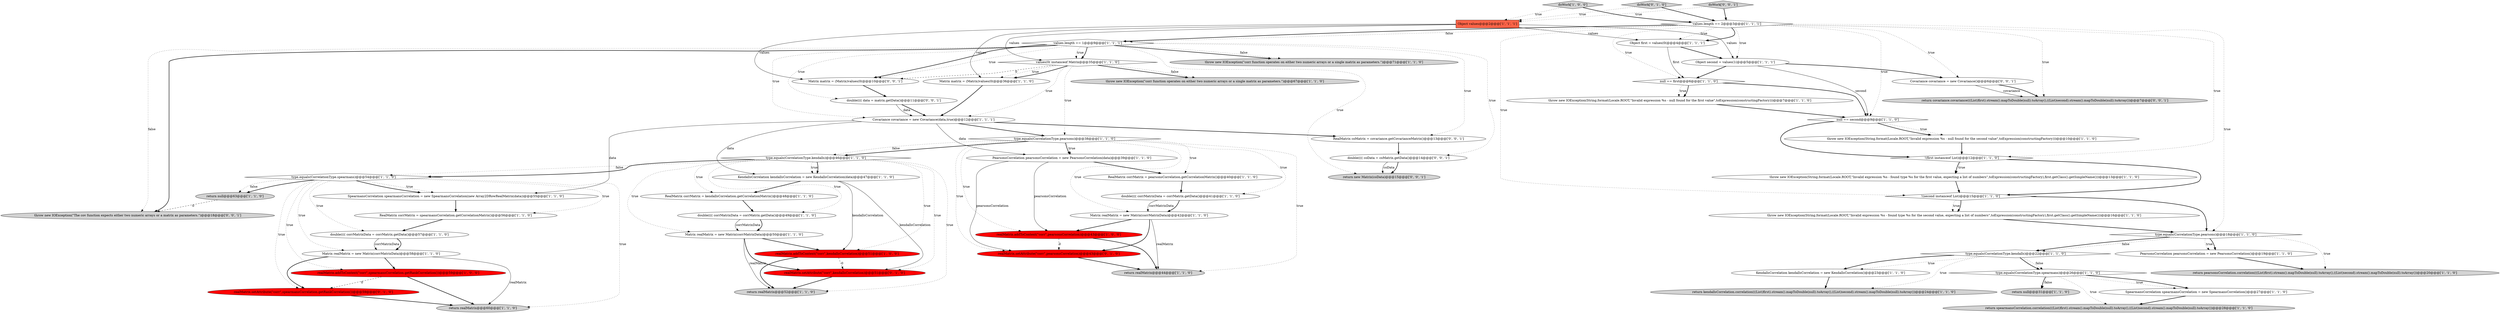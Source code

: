 digraph {
24 [style = filled, label = "SpearmansCorrelation spearmansCorrelation = new SpearmansCorrelation(new Array2DRowRealMatrix(data))@@@55@@@['1', '1', '0']", fillcolor = white, shape = ellipse image = "AAA0AAABBB1BBB"];
35 [style = filled, label = "throw new IOException(\"corr function operates on either two numeric arrays or a single matrix as parameters.\")@@@67@@@['1', '1', '0']", fillcolor = lightgray, shape = ellipse image = "AAA0AAABBB1BBB"];
37 [style = filled, label = "Matrix matrix = (Matrix)values(0(@@@36@@@['1', '1', '0']", fillcolor = white, shape = ellipse image = "AAA0AAABBB1BBB"];
63 [style = filled, label = "doWork['0', '0', '1']", fillcolor = lightgray, shape = diamond image = "AAA0AAABBB3BBB"];
27 [style = filled, label = "null == second@@@9@@@['1', '1', '0']", fillcolor = white, shape = diamond image = "AAA0AAABBB1BBB"];
42 [style = filled, label = "return null@@@63@@@['1', '1', '0']", fillcolor = lightgray, shape = ellipse image = "AAA0AAABBB1BBB"];
62 [style = filled, label = "RealMatrix coMatrix = covariance.getCovarianceMatrix()@@@13@@@['0', '0', '1']", fillcolor = white, shape = ellipse image = "AAA0AAABBB3BBB"];
3 [style = filled, label = "return null@@@31@@@['1', '1', '0']", fillcolor = lightgray, shape = ellipse image = "AAA0AAABBB1BBB"];
18 [style = filled, label = "Covariance covariance = new Covariance(data,true)@@@12@@@['1', '1', '1']", fillcolor = white, shape = ellipse image = "AAA0AAABBB1BBB"];
23 [style = filled, label = "values.length == 1@@@9@@@['1', '1', '1']", fillcolor = white, shape = diamond image = "AAA0AAABBB1BBB"];
9 [style = filled, label = "type.equals(CorrelationType.pearsons)@@@38@@@['1', '1', '0']", fillcolor = white, shape = diamond image = "AAA0AAABBB1BBB"];
2 [style = filled, label = "RealMatrix corrMatrix = spearmansCorrelation.getCorrelationMatrix()@@@56@@@['1', '1', '0']", fillcolor = white, shape = ellipse image = "AAA0AAABBB1BBB"];
50 [style = filled, label = "!(first instanceof List)@@@12@@@['1', '1', '0']", fillcolor = white, shape = diamond image = "AAA0AAABBB1BBB"];
25 [style = filled, label = "Matrix realMatrix = new Matrix(corrMatrixData)@@@42@@@['1', '1', '0']", fillcolor = white, shape = ellipse image = "AAA0AAABBB1BBB"];
29 [style = filled, label = "Matrix realMatrix = new Matrix(corrMatrixData)@@@50@@@['1', '1', '0']", fillcolor = white, shape = ellipse image = "AAA0AAABBB1BBB"];
32 [style = filled, label = "KendallsCorrelation kendallsCorrelation = new KendallsCorrelation()@@@23@@@['1', '1', '0']", fillcolor = white, shape = ellipse image = "AAA0AAABBB1BBB"];
11 [style = filled, label = "return pearsonsCorrelation.correlation(((List)first).stream().mapToDouble(null).toArray(),((List)second).stream().mapToDouble(null).toArray())@@@20@@@['1', '1', '0']", fillcolor = lightgray, shape = ellipse image = "AAA0AAABBB1BBB"];
47 [style = filled, label = "realMatrix.addToContext(\"corr\",pearsonsCorrelation)@@@43@@@['1', '0', '0']", fillcolor = red, shape = ellipse image = "AAA1AAABBB1BBB"];
26 [style = filled, label = "Object values@@@2@@@['1', '1', '1']", fillcolor = tomato, shape = box image = "AAA0AAABBB1BBB"];
41 [style = filled, label = "type.equals(CorrelationType.spearmans)@@@54@@@['1', '1', '0']", fillcolor = white, shape = diamond image = "AAA0AAABBB1BBB"];
38 [style = filled, label = "type.equals(CorrelationType.pearsons)@@@18@@@['1', '1', '0']", fillcolor = white, shape = diamond image = "AAA0AAABBB1BBB"];
52 [style = filled, label = "realMatrix.setAttribute(\"corr\",pearsonsCorrelation)@@@43@@@['0', '1', '0']", fillcolor = red, shape = ellipse image = "AAA1AAABBB2BBB"];
30 [style = filled, label = "realMatrix.addToContext(\"corr\",kendallsCorrelation)@@@51@@@['1', '0', '0']", fillcolor = red, shape = ellipse image = "AAA1AAABBB1BBB"];
34 [style = filled, label = "PearsonsCorrelation pearsonsCorrelation = new PearsonsCorrelation(data)@@@39@@@['1', '1', '0']", fillcolor = white, shape = ellipse image = "AAA0AAABBB1BBB"];
15 [style = filled, label = "double(((( corrMatrixData = corrMatrix.getData()@@@57@@@['1', '1', '0']", fillcolor = white, shape = ellipse image = "AAA0AAABBB1BBB"];
4 [style = filled, label = "Object second = values(1(@@@5@@@['1', '1', '1']", fillcolor = white, shape = ellipse image = "AAA0AAABBB1BBB"];
48 [style = filled, label = "null == first@@@6@@@['1', '1', '0']", fillcolor = white, shape = diamond image = "AAA0AAABBB1BBB"];
51 [style = filled, label = "realMatrix.setAttribute(\"corr\",kendallsCorrelation)@@@51@@@['0', '1', '0']", fillcolor = red, shape = ellipse image = "AAA1AAABBB2BBB"];
44 [style = filled, label = "realMatrix.addToContext(\"corr\",spearmansCorrelation.getRankCorrelation())@@@59@@@['1', '0', '0']", fillcolor = red, shape = ellipse image = "AAA1AAABBB1BBB"];
49 [style = filled, label = "SpearmansCorrelation spearmansCorrelation = new SpearmansCorrelation()@@@27@@@['1', '1', '0']", fillcolor = white, shape = ellipse image = "AAA0AAABBB1BBB"];
0 [style = filled, label = "doWork['1', '0', '0']", fillcolor = lightgray, shape = diamond image = "AAA0AAABBB1BBB"];
46 [style = filled, label = "return realMatrix@@@60@@@['1', '1', '0']", fillcolor = lightgray, shape = ellipse image = "AAA0AAABBB1BBB"];
60 [style = filled, label = "return covariance.covariance(((List)first).stream().mapToDouble(null).toArray(),((List)second).stream().mapToDouble(null).toArray())@@@7@@@['0', '0', '1']", fillcolor = lightgray, shape = ellipse image = "AAA0AAABBB3BBB"];
6 [style = filled, label = "values(0( instanceof Matrix@@@35@@@['1', '1', '0']", fillcolor = white, shape = diamond image = "AAA0AAABBB1BBB"];
19 [style = filled, label = "return realMatrix@@@52@@@['1', '1', '0']", fillcolor = lightgray, shape = ellipse image = "AAA0AAABBB1BBB"];
43 [style = filled, label = "type.equals(CorrelationType.spearmans)@@@26@@@['1', '1', '0']", fillcolor = white, shape = diamond image = "AAA0AAABBB1BBB"];
22 [style = filled, label = "throw new IOException(String.format(Locale.ROOT,\"Invalid expression %s - found type %s for the second value, expecting a list of numbers\",toExpression(constructingFactory),first.getClass().getSimpleName()))@@@16@@@['1', '1', '0']", fillcolor = white, shape = ellipse image = "AAA0AAABBB1BBB"];
21 [style = filled, label = "throw new IOException(String.format(Locale.ROOT,\"Invalid expression %s - found type %s for the first value, expecting a list of numbers\",toExpression(constructingFactory),first.getClass().getSimpleName()))@@@13@@@['1', '1', '0']", fillcolor = white, shape = ellipse image = "AAA0AAABBB1BBB"];
28 [style = filled, label = "KendallsCorrelation kendallsCorrelation = new KendallsCorrelation(data)@@@47@@@['1', '1', '0']", fillcolor = white, shape = ellipse image = "AAA0AAABBB1BBB"];
40 [style = filled, label = "double(((( corrMatrixData = corrMatrix.getData()@@@49@@@['1', '1', '0']", fillcolor = white, shape = ellipse image = "AAA0AAABBB1BBB"];
1 [style = filled, label = "double(((( corrMatrixData = corrMatrix.getData()@@@41@@@['1', '1', '0']", fillcolor = white, shape = ellipse image = "AAA0AAABBB1BBB"];
8 [style = filled, label = "throw new IOException(\"corr function operates on either two numeric arrays or a single matrix as parameters.\")@@@71@@@['1', '1', '0']", fillcolor = lightgray, shape = ellipse image = "AAA0AAABBB1BBB"];
13 [style = filled, label = "type.equals(CorrelationType.kendalls)@@@46@@@['1', '1', '0']", fillcolor = white, shape = diamond image = "AAA0AAABBB1BBB"];
36 [style = filled, label = "return kendallsCorrelation.correlation(((List)first).stream().mapToDouble(null).toArray(),((List)second).stream().mapToDouble(null).toArray())@@@24@@@['1', '1', '0']", fillcolor = lightgray, shape = ellipse image = "AAA0AAABBB1BBB"];
61 [style = filled, label = "double(((( data = matrix.getData()@@@11@@@['0', '0', '1']", fillcolor = white, shape = ellipse image = "AAA0AAABBB3BBB"];
39 [style = filled, label = "type.equals(CorrelationType.kendalls)@@@22@@@['1', '1', '0']", fillcolor = white, shape = diamond image = "AAA0AAABBB1BBB"];
5 [style = filled, label = "PearsonsCorrelation pearsonsCorrelation = new PearsonsCorrelation()@@@19@@@['1', '1', '0']", fillcolor = white, shape = ellipse image = "AAA0AAABBB1BBB"];
57 [style = filled, label = "return new Matrix(coData)@@@15@@@['0', '0', '1']", fillcolor = lightgray, shape = ellipse image = "AAA0AAABBB3BBB"];
31 [style = filled, label = "!(second instanceof List)@@@15@@@['1', '1', '0']", fillcolor = white, shape = diamond image = "AAA0AAABBB1BBB"];
17 [style = filled, label = "return realMatrix@@@44@@@['1', '1', '0']", fillcolor = lightgray, shape = ellipse image = "AAA0AAABBB1BBB"];
12 [style = filled, label = "values.length == 2@@@3@@@['1', '1', '1']", fillcolor = white, shape = diamond image = "AAA0AAABBB1BBB"];
7 [style = filled, label = "RealMatrix corrMatrix = kendallsCorrelation.getCorrelationMatrix()@@@48@@@['1', '1', '0']", fillcolor = white, shape = ellipse image = "AAA0AAABBB1BBB"];
14 [style = filled, label = "RealMatrix corrMatrix = pearsonsCorrelation.getCorrelationMatrix()@@@40@@@['1', '1', '0']", fillcolor = white, shape = ellipse image = "AAA0AAABBB1BBB"];
54 [style = filled, label = "doWork['0', '1', '0']", fillcolor = lightgray, shape = diamond image = "AAA0AAABBB2BBB"];
56 [style = filled, label = "double(((( coData = coMatrix.getData()@@@14@@@['0', '0', '1']", fillcolor = white, shape = ellipse image = "AAA0AAABBB3BBB"];
53 [style = filled, label = "realMatrix.setAttribute(\"corr\",spearmansCorrelation.getRankCorrelation())@@@59@@@['0', '1', '0']", fillcolor = red, shape = ellipse image = "AAA1AAABBB2BBB"];
33 [style = filled, label = "return spearmansCorrelation.correlation(((List)first).stream().mapToDouble(null).toArray(),((List)second).stream().mapToDouble(null).toArray())@@@28@@@['1', '1', '0']", fillcolor = lightgray, shape = ellipse image = "AAA0AAABBB1BBB"];
58 [style = filled, label = "Matrix matrix = (Matrix)values(0(@@@10@@@['0', '0', '1']", fillcolor = white, shape = ellipse image = "AAA0AAABBB3BBB"];
20 [style = filled, label = "throw new IOException(String.format(Locale.ROOT,\"Invalid expression %s - null found for the first value\",toExpression(constructingFactory)))@@@7@@@['1', '1', '0']", fillcolor = white, shape = ellipse image = "AAA0AAABBB1BBB"];
59 [style = filled, label = "Covariance covariance = new Covariance()@@@6@@@['0', '0', '1']", fillcolor = white, shape = ellipse image = "AAA0AAABBB3BBB"];
10 [style = filled, label = "Matrix realMatrix = new Matrix(corrMatrixData)@@@58@@@['1', '1', '0']", fillcolor = white, shape = ellipse image = "AAA0AAABBB1BBB"];
55 [style = filled, label = "throw new IOException(\"The cov function expects either two numeric arrays or a matrix as parameters.\")@@@18@@@['0', '0', '1']", fillcolor = lightgray, shape = ellipse image = "AAA0AAABBB3BBB"];
16 [style = filled, label = "throw new IOException(String.format(Locale.ROOT,\"Invalid expression %s - null found for the second value\",toExpression(constructingFactory)))@@@10@@@['1', '1', '0']", fillcolor = white, shape = ellipse image = "AAA0AAABBB1BBB"];
45 [style = filled, label = "Object first = values(0(@@@4@@@['1', '1', '1']", fillcolor = white, shape = ellipse image = "AAA0AAABBB1BBB"];
41->15 [style = dotted, label="true"];
39->36 [style = dotted, label="true"];
15->10 [style = bold, label=""];
12->45 [style = bold, label=""];
6->35 [style = bold, label=""];
13->28 [style = dotted, label="true"];
25->52 [style = bold, label=""];
29->30 [style = bold, label=""];
12->60 [style = dotted, label="true"];
13->51 [style = dotted, label="true"];
10->46 [style = solid, label="realMatrix"];
12->59 [style = dotted, label="true"];
10->53 [style = bold, label=""];
47->52 [style = dashed, label="0"];
38->39 [style = bold, label=""];
48->27 [style = bold, label=""];
15->10 [style = solid, label="corrMatrixData"];
41->2 [style = dotted, label="true"];
20->27 [style = bold, label=""];
44->46 [style = bold, label=""];
4->59 [style = bold, label=""];
43->3 [style = bold, label=""];
21->31 [style = bold, label=""];
6->18 [style = dotted, label="true"];
23->18 [style = dotted, label="true"];
63->26 [style = dotted, label="true"];
26->6 [style = solid, label="values"];
28->51 [style = solid, label="kendallsCorrelation"];
38->39 [style = dotted, label="false"];
2->15 [style = bold, label=""];
41->10 [style = dotted, label="true"];
30->51 [style = dashed, label="0"];
4->27 [style = solid, label="second"];
38->5 [style = dotted, label="true"];
29->51 [style = bold, label=""];
62->56 [style = bold, label=""];
59->60 [style = solid, label="covariance"];
31->22 [style = dotted, label="true"];
23->57 [style = dotted, label="true"];
12->23 [style = dotted, label="false"];
26->58 [style = solid, label="values"];
25->47 [style = bold, label=""];
12->31 [style = dotted, label="true"];
59->60 [style = bold, label=""];
41->46 [style = dotted, label="true"];
54->12 [style = bold, label=""];
6->37 [style = dotted, label="true"];
13->19 [style = dotted, label="true"];
41->24 [style = dotted, label="true"];
13->7 [style = dotted, label="true"];
56->57 [style = bold, label=""];
9->13 [style = dotted, label="false"];
27->16 [style = bold, label=""];
23->8 [style = bold, label=""];
42->55 [style = dashed, label="0"];
45->48 [style = solid, label="first"];
12->50 [style = dotted, label="true"];
22->38 [style = bold, label=""];
12->27 [style = dotted, label="true"];
30->19 [style = bold, label=""];
41->53 [style = dotted, label="true"];
10->44 [style = bold, label=""];
34->47 [style = solid, label="pearsonsCorrelation"];
50->31 [style = bold, label=""];
13->29 [style = dotted, label="true"];
43->3 [style = dotted, label="false"];
61->18 [style = bold, label=""];
18->9 [style = bold, label=""];
32->36 [style = bold, label=""];
43->49 [style = dotted, label="true"];
12->4 [style = dotted, label="true"];
5->11 [style = bold, label=""];
34->14 [style = bold, label=""];
13->40 [style = dotted, label="true"];
0->26 [style = dotted, label="true"];
23->61 [style = dotted, label="true"];
29->19 [style = solid, label="realMatrix"];
40->29 [style = bold, label=""];
38->5 [style = bold, label=""];
23->58 [style = bold, label=""];
58->61 [style = bold, label=""];
6->58 [style = dashed, label="0"];
44->53 [style = dashed, label="0"];
0->12 [style = bold, label=""];
31->38 [style = bold, label=""];
50->21 [style = dotted, label="true"];
16->50 [style = bold, label=""];
6->37 [style = bold, label=""];
18->34 [style = solid, label="data"];
13->41 [style = bold, label=""];
56->57 [style = solid, label="coData"];
53->46 [style = bold, label=""];
63->12 [style = bold, label=""];
13->30 [style = dotted, label="true"];
23->62 [style = dotted, label="true"];
6->9 [style = dotted, label="true"];
9->52 [style = dotted, label="true"];
23->58 [style = dotted, label="true"];
26->4 [style = solid, label="values"];
23->6 [style = bold, label=""];
39->32 [style = bold, label=""];
43->33 [style = dotted, label="true"];
9->1 [style = dotted, label="true"];
28->30 [style = solid, label="kendallsCorrelation"];
4->48 [style = bold, label=""];
1->25 [style = bold, label=""];
41->44 [style = dotted, label="true"];
7->40 [style = bold, label=""];
18->24 [style = solid, label="data"];
23->55 [style = bold, label=""];
27->16 [style = dotted, label="true"];
48->20 [style = dotted, label="true"];
31->22 [style = bold, label=""];
26->37 [style = solid, label="values"];
41->24 [style = bold, label=""];
24->2 [style = bold, label=""];
23->6 [style = dotted, label="true"];
9->17 [style = dotted, label="true"];
9->34 [style = bold, label=""];
39->43 [style = bold, label=""];
28->7 [style = bold, label=""];
23->55 [style = dotted, label="false"];
40->29 [style = solid, label="corrMatrixData"];
12->38 [style = dotted, label="true"];
39->43 [style = dotted, label="false"];
52->17 [style = bold, label=""];
38->11 [style = dotted, label="true"];
9->14 [style = dotted, label="true"];
14->1 [style = bold, label=""];
9->25 [style = dotted, label="true"];
23->8 [style = dotted, label="false"];
45->4 [style = bold, label=""];
61->18 [style = solid, label="data"];
25->17 [style = solid, label="realMatrix"];
41->42 [style = dotted, label="false"];
18->62 [style = bold, label=""];
12->45 [style = dotted, label="true"];
39->32 [style = dotted, label="true"];
13->41 [style = dotted, label="false"];
9->34 [style = dotted, label="true"];
34->52 [style = solid, label="pearsonsCorrelation"];
48->20 [style = bold, label=""];
27->50 [style = bold, label=""];
18->28 [style = solid, label="data"];
49->33 [style = bold, label=""];
37->18 [style = bold, label=""];
9->47 [style = dotted, label="true"];
43->49 [style = bold, label=""];
54->26 [style = dotted, label="true"];
12->23 [style = bold, label=""];
23->56 [style = dotted, label="true"];
6->35 [style = dotted, label="false"];
47->17 [style = bold, label=""];
50->21 [style = bold, label=""];
26->45 [style = solid, label="values"];
51->19 [style = bold, label=""];
1->25 [style = solid, label="corrMatrixData"];
13->28 [style = bold, label=""];
9->13 [style = bold, label=""];
41->42 [style = bold, label=""];
12->48 [style = dotted, label="true"];
}
